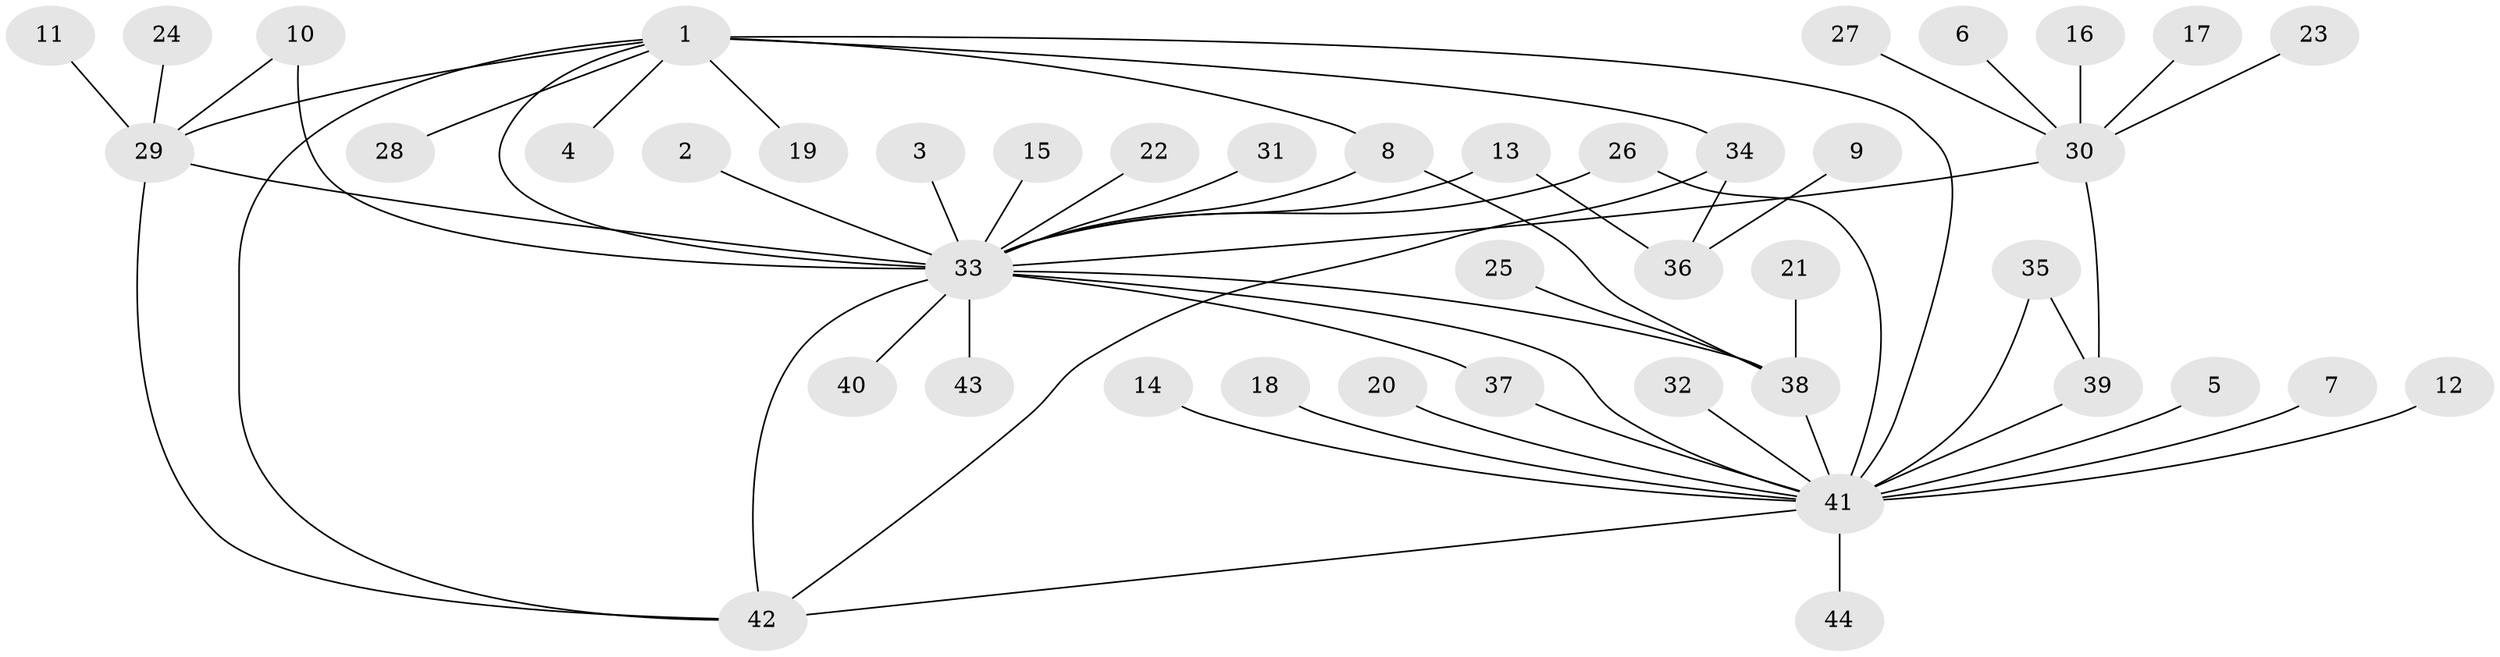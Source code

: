 // original degree distribution, {3: 0.14942528735632185, 9: 0.022988505747126436, 2: 0.20689655172413793, 19: 0.011494252873563218, 23: 0.011494252873563218, 6: 0.011494252873563218, 1: 0.5172413793103449, 7: 0.011494252873563218, 5: 0.034482758620689655, 4: 0.022988505747126436}
// Generated by graph-tools (version 1.1) at 2025/26/03/09/25 03:26:05]
// undirected, 44 vertices, 58 edges
graph export_dot {
graph [start="1"]
  node [color=gray90,style=filled];
  1;
  2;
  3;
  4;
  5;
  6;
  7;
  8;
  9;
  10;
  11;
  12;
  13;
  14;
  15;
  16;
  17;
  18;
  19;
  20;
  21;
  22;
  23;
  24;
  25;
  26;
  27;
  28;
  29;
  30;
  31;
  32;
  33;
  34;
  35;
  36;
  37;
  38;
  39;
  40;
  41;
  42;
  43;
  44;
  1 -- 4 [weight=1.0];
  1 -- 8 [weight=1.0];
  1 -- 19 [weight=1.0];
  1 -- 28 [weight=1.0];
  1 -- 29 [weight=1.0];
  1 -- 33 [weight=1.0];
  1 -- 34 [weight=1.0];
  1 -- 41 [weight=2.0];
  1 -- 42 [weight=1.0];
  2 -- 33 [weight=1.0];
  3 -- 33 [weight=1.0];
  5 -- 41 [weight=1.0];
  6 -- 30 [weight=1.0];
  7 -- 41 [weight=1.0];
  8 -- 33 [weight=1.0];
  8 -- 38 [weight=1.0];
  9 -- 36 [weight=1.0];
  10 -- 29 [weight=1.0];
  10 -- 33 [weight=3.0];
  11 -- 29 [weight=1.0];
  12 -- 41 [weight=1.0];
  13 -- 33 [weight=1.0];
  13 -- 36 [weight=1.0];
  14 -- 41 [weight=1.0];
  15 -- 33 [weight=2.0];
  16 -- 30 [weight=1.0];
  17 -- 30 [weight=1.0];
  18 -- 41 [weight=1.0];
  20 -- 41 [weight=1.0];
  21 -- 38 [weight=1.0];
  22 -- 33 [weight=1.0];
  23 -- 30 [weight=1.0];
  24 -- 29 [weight=1.0];
  25 -- 38 [weight=1.0];
  26 -- 33 [weight=1.0];
  26 -- 41 [weight=1.0];
  27 -- 30 [weight=1.0];
  29 -- 33 [weight=1.0];
  29 -- 42 [weight=1.0];
  30 -- 33 [weight=1.0];
  30 -- 39 [weight=1.0];
  31 -- 33 [weight=1.0];
  32 -- 41 [weight=1.0];
  33 -- 37 [weight=1.0];
  33 -- 38 [weight=1.0];
  33 -- 40 [weight=1.0];
  33 -- 41 [weight=1.0];
  33 -- 42 [weight=2.0];
  33 -- 43 [weight=1.0];
  34 -- 36 [weight=1.0];
  34 -- 42 [weight=2.0];
  35 -- 39 [weight=1.0];
  35 -- 41 [weight=1.0];
  37 -- 41 [weight=1.0];
  38 -- 41 [weight=1.0];
  39 -- 41 [weight=1.0];
  41 -- 42 [weight=1.0];
  41 -- 44 [weight=1.0];
}
